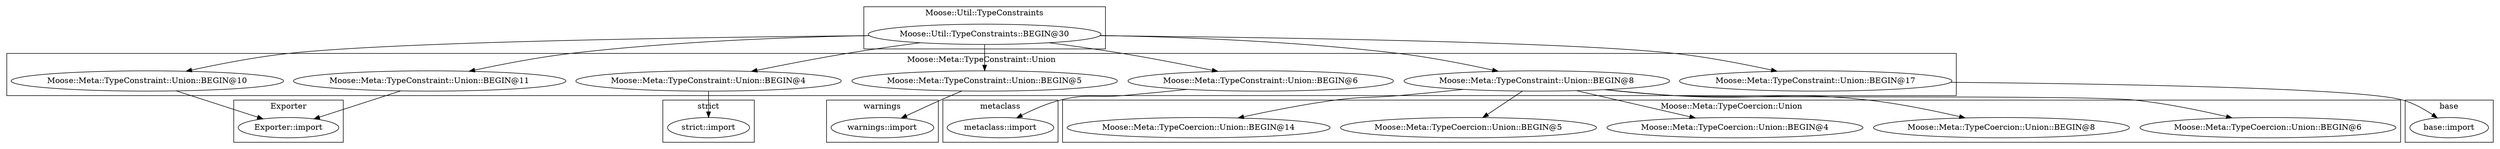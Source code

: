 digraph {
graph [overlap=false]
subgraph cluster_warnings {
	label="warnings";
	"warnings::import";
}
subgraph cluster_base {
	label="base";
	"base::import";
}
subgraph cluster_strict {
	label="strict";
	"strict::import";
}
subgraph cluster_Moose_Util_TypeConstraints {
	label="Moose::Util::TypeConstraints";
	"Moose::Util::TypeConstraints::BEGIN@30";
}
subgraph cluster_Moose_Meta_TypeCoercion_Union {
	label="Moose::Meta::TypeCoercion::Union";
	"Moose::Meta::TypeCoercion::Union::BEGIN@6";
	"Moose::Meta::TypeCoercion::Union::BEGIN@8";
	"Moose::Meta::TypeCoercion::Union::BEGIN@4";
	"Moose::Meta::TypeCoercion::Union::BEGIN@5";
	"Moose::Meta::TypeCoercion::Union::BEGIN@14";
}
subgraph cluster_Exporter {
	label="Exporter";
	"Exporter::import";
}
subgraph cluster_metaclass {
	label="metaclass";
	"metaclass::import";
}
subgraph cluster_Moose_Meta_TypeConstraint_Union {
	label="Moose::Meta::TypeConstraint::Union";
	"Moose::Meta::TypeConstraint::Union::BEGIN@11";
	"Moose::Meta::TypeConstraint::Union::BEGIN@4";
	"Moose::Meta::TypeConstraint::Union::BEGIN@10";
	"Moose::Meta::TypeConstraint::Union::BEGIN@5";
	"Moose::Meta::TypeConstraint::Union::BEGIN@6";
	"Moose::Meta::TypeConstraint::Union::BEGIN@8";
	"Moose::Meta::TypeConstraint::Union::BEGIN@17";
}
"Moose::Util::TypeConstraints::BEGIN@30" -> "Moose::Meta::TypeConstraint::Union::BEGIN@5";
"Moose::Meta::TypeConstraint::Union::BEGIN@10" -> "Exporter::import";
"Moose::Meta::TypeConstraint::Union::BEGIN@11" -> "Exporter::import";
"Moose::Meta::TypeConstraint::Union::BEGIN@8" -> "Moose::Meta::TypeCoercion::Union::BEGIN@4";
"Moose::Util::TypeConstraints::BEGIN@30" -> "Moose::Meta::TypeConstraint::Union::BEGIN@8";
"Moose::Meta::TypeConstraint::Union::BEGIN@6" -> "metaclass::import";
"Moose::Meta::TypeConstraint::Union::BEGIN@8" -> "Moose::Meta::TypeCoercion::Union::BEGIN@14";
"Moose::Util::TypeConstraints::BEGIN@30" -> "Moose::Meta::TypeConstraint::Union::BEGIN@10";
"Moose::Meta::TypeConstraint::Union::BEGIN@17" -> "base::import";
"Moose::Meta::TypeConstraint::Union::BEGIN@5" -> "warnings::import";
"Moose::Util::TypeConstraints::BEGIN@30" -> "Moose::Meta::TypeConstraint::Union::BEGIN@6";
"Moose::Meta::TypeConstraint::Union::BEGIN@8" -> "Moose::Meta::TypeCoercion::Union::BEGIN@8";
"Moose::Meta::TypeConstraint::Union::BEGIN@4" -> "strict::import";
"Moose::Util::TypeConstraints::BEGIN@30" -> "Moose::Meta::TypeConstraint::Union::BEGIN@11";
"Moose::Meta::TypeConstraint::Union::BEGIN@8" -> "Moose::Meta::TypeCoercion::Union::BEGIN@5";
"Moose::Util::TypeConstraints::BEGIN@30" -> "Moose::Meta::TypeConstraint::Union::BEGIN@4";
"Moose::Util::TypeConstraints::BEGIN@30" -> "Moose::Meta::TypeConstraint::Union::BEGIN@17";
"Moose::Meta::TypeConstraint::Union::BEGIN@8" -> "Moose::Meta::TypeCoercion::Union::BEGIN@6";
}
